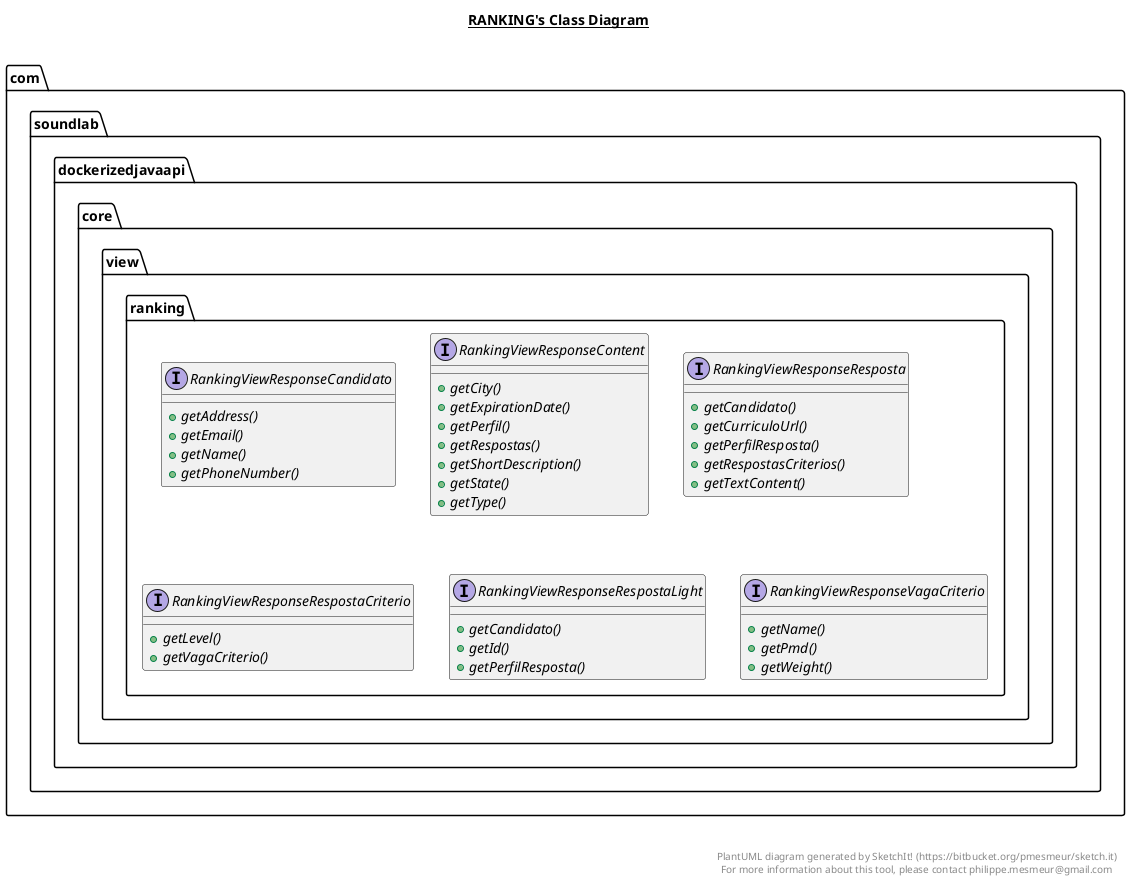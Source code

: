 @startuml

title __RANKING's Class Diagram__\n

  namespace com.soundlab.dockerizedjavaapi {
    namespace core {
      namespace view {
        namespace ranking {
          interface com.soundlab.dockerizedjavaapi.core.view.ranking.RankingViewResponseCandidato {
              {abstract} + getAddress()
              {abstract} + getEmail()
              {abstract} + getName()
              {abstract} + getPhoneNumber()
          }
        }
      }
    }
  }
  

  namespace com.soundlab.dockerizedjavaapi {
    namespace core {
      namespace view {
        namespace ranking {
          interface com.soundlab.dockerizedjavaapi.core.view.ranking.RankingViewResponseContent {
              {abstract} + getCity()
              {abstract} + getExpirationDate()
              {abstract} + getPerfil()
              {abstract} + getRespostas()
              {abstract} + getShortDescription()
              {abstract} + getState()
              {abstract} + getType()
          }
        }
      }
    }
  }
  

  namespace com.soundlab.dockerizedjavaapi {
    namespace core {
      namespace view {
        namespace ranking {
          interface com.soundlab.dockerizedjavaapi.core.view.ranking.RankingViewResponseResposta {
              {abstract} + getCandidato()
              {abstract} + getCurriculoUrl()
              {abstract} + getPerfilResposta()
              {abstract} + getRespostasCriterios()
              {abstract} + getTextContent()
          }
        }
      }
    }
  }
  

  namespace com.soundlab.dockerizedjavaapi {
    namespace core {
      namespace view {
        namespace ranking {
          interface com.soundlab.dockerizedjavaapi.core.view.ranking.RankingViewResponseRespostaCriterio {
              {abstract} + getLevel()
              {abstract} + getVagaCriterio()
          }
        }
      }
    }
  }
  

  namespace com.soundlab.dockerizedjavaapi {
    namespace core {
      namespace view {
        namespace ranking {
          interface com.soundlab.dockerizedjavaapi.core.view.ranking.RankingViewResponseRespostaLight {
              {abstract} + getCandidato()
              {abstract} + getId()
              {abstract} + getPerfilResposta()
          }
        }
      }
    }
  }
  

  namespace com.soundlab.dockerizedjavaapi {
    namespace core {
      namespace view {
        namespace ranking {
          interface com.soundlab.dockerizedjavaapi.core.view.ranking.RankingViewResponseVagaCriterio {
              {abstract} + getName()
              {abstract} + getPmd()
              {abstract} + getWeight()
          }
        }
      }
    }
  }
  



right footer


PlantUML diagram generated by SketchIt! (https://bitbucket.org/pmesmeur/sketch.it)
For more information about this tool, please contact philippe.mesmeur@gmail.com
endfooter

@enduml
